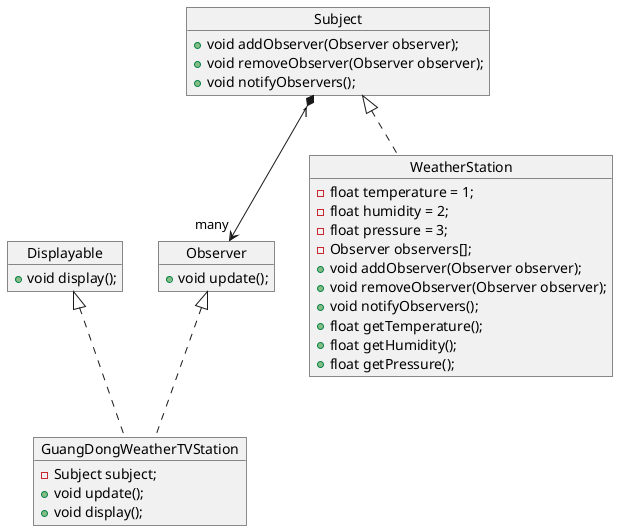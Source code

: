 @startuml
Object Observer {
    + void update();
}

Object Displayable {
    + void display();
}

Object GuangDongWeatherTVStation {
    - Subject subject;
    + void update();
    + void display();
}

Object Subject {
    + void addObserver(Observer observer);
    + void removeObserver(Observer observer);
    + void notifyObservers();
}

Object WeatherStation {
    - float temperature = 1;
    - float humidity = 2;
    - float pressure = 3;
    - Observer observers[];
    + void addObserver(Observer observer);
    + void removeObserver(Observer observer);
    + void notifyObservers();
    + float getTemperature();
    + float getHumidity();
    + float getPressure();
}

Subject "1" *--> "many" Observer
Observer <|..  GuangDongWeatherTVStation 
Displayable <|.. GuangDongWeatherTVStation
Subject <|.. WeatherStation 
@enduml